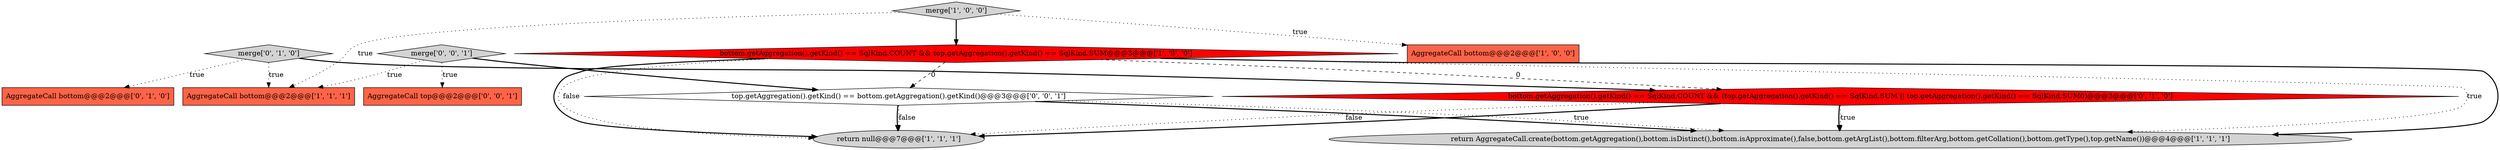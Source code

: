 digraph {
8 [style = filled, label = "AggregateCall bottom@@@2@@@['0', '1', '0']", fillcolor = tomato, shape = box image = "AAA0AAABBB2BBB"];
4 [style = filled, label = "return AggregateCall.create(bottom.getAggregation(),bottom.isDistinct(),bottom.isApproximate(),false,bottom.getArgList(),bottom.filterArg,bottom.getCollation(),bottom.getType(),top.getName())@@@4@@@['1', '1', '1']", fillcolor = lightgray, shape = ellipse image = "AAA0AAABBB1BBB"];
2 [style = filled, label = "bottom.getAggregation().getKind() == SqlKind.COUNT && top.getAggregation().getKind() == SqlKind.SUM@@@3@@@['1', '0', '0']", fillcolor = red, shape = diamond image = "AAA1AAABBB1BBB"];
9 [style = filled, label = "AggregateCall top@@@2@@@['0', '0', '1']", fillcolor = tomato, shape = box image = "AAA0AAABBB3BBB"];
10 [style = filled, label = "top.getAggregation().getKind() == bottom.getAggregation().getKind()@@@3@@@['0', '0', '1']", fillcolor = white, shape = diamond image = "AAA0AAABBB3BBB"];
0 [style = filled, label = "AggregateCall bottom@@@2@@@['1', '0', '0']", fillcolor = tomato, shape = box image = "AAA0AAABBB1BBB"];
6 [style = filled, label = "merge['0', '1', '0']", fillcolor = lightgray, shape = diamond image = "AAA0AAABBB2BBB"];
3 [style = filled, label = "AggregateCall bottom@@@2@@@['1', '1', '1']", fillcolor = tomato, shape = box image = "AAA0AAABBB1BBB"];
11 [style = filled, label = "merge['0', '0', '1']", fillcolor = lightgray, shape = diamond image = "AAA0AAABBB3BBB"];
5 [style = filled, label = "return null@@@7@@@['1', '1', '1']", fillcolor = lightgray, shape = ellipse image = "AAA0AAABBB1BBB"];
7 [style = filled, label = "bottom.getAggregation().getKind() == SqlKind.COUNT && (top.getAggregation().getKind() == SqlKind.SUM || top.getAggregation().getKind() == SqlKind.SUM0)@@@3@@@['0', '1', '0']", fillcolor = red, shape = diamond image = "AAA1AAABBB2BBB"];
1 [style = filled, label = "merge['1', '0', '0']", fillcolor = lightgray, shape = diamond image = "AAA0AAABBB1BBB"];
11->9 [style = dotted, label="true"];
7->4 [style = bold, label=""];
2->7 [style = dashed, label="0"];
2->4 [style = bold, label=""];
10->5 [style = dotted, label="false"];
2->10 [style = dashed, label="0"];
1->3 [style = dotted, label="true"];
7->5 [style = bold, label=""];
10->5 [style = bold, label=""];
6->8 [style = dotted, label="true"];
11->10 [style = bold, label=""];
2->5 [style = dotted, label="false"];
7->4 [style = dotted, label="true"];
2->4 [style = dotted, label="true"];
10->4 [style = bold, label=""];
1->2 [style = bold, label=""];
1->0 [style = dotted, label="true"];
10->4 [style = dotted, label="true"];
7->5 [style = dotted, label="false"];
6->3 [style = dotted, label="true"];
6->7 [style = bold, label=""];
11->3 [style = dotted, label="true"];
2->5 [style = bold, label=""];
}
